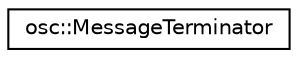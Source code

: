 digraph "Graphical Class Hierarchy"
{
 // LATEX_PDF_SIZE
  edge [fontname="Helvetica",fontsize="10",labelfontname="Helvetica",labelfontsize="10"];
  node [fontname="Helvetica",fontsize="10",shape=record];
  rankdir="LR";
  Node0 [label="osc::MessageTerminator",height=0.2,width=0.4,color="black", fillcolor="white", style="filled",URL="$structosc_1_1MessageTerminator.html",tooltip=" "];
}
